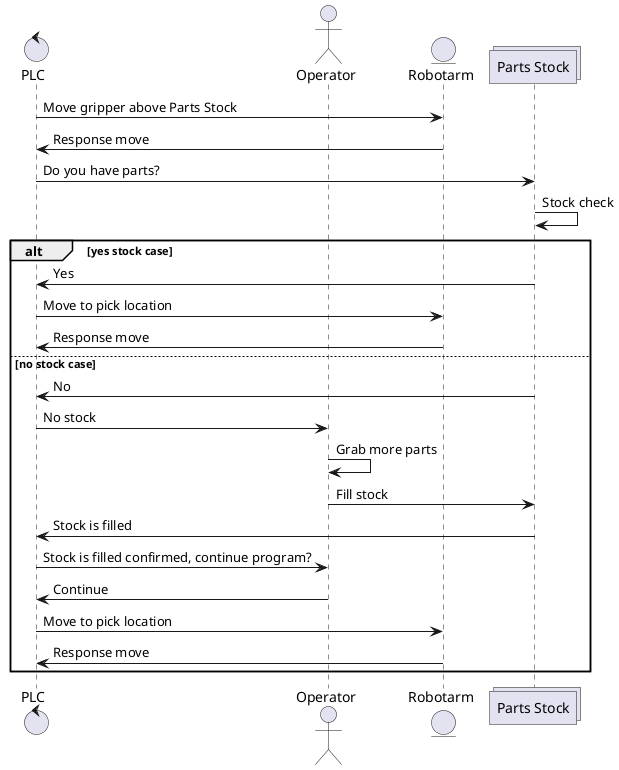 @startuml stock_check
control     PLC             as plc
actor       Operator        as ops
entity      Robotarm        as rob
collections "Parts Stock"     as prt

plc -> rob : Move gripper above Parts Stock
rob -> plc : Response move
plc -> prt : Do you have parts?
prt -> prt : Stock check

alt yes stock case

prt -> plc : Yes
plc -> rob : Move to pick location
rob -> plc : Response move
else no stock case
    prt -> plc : No
    plc -> ops : No stock
    ops -> ops : Grab more parts
    ops -> prt : Fill stock
    prt -> plc : Stock is filled
    plc -> ops : Stock is filled confirmed, continue program?
    ops -> plc : Continue
    plc -> rob : Move to pick location
    rob -> plc : Response move

end

@enduml